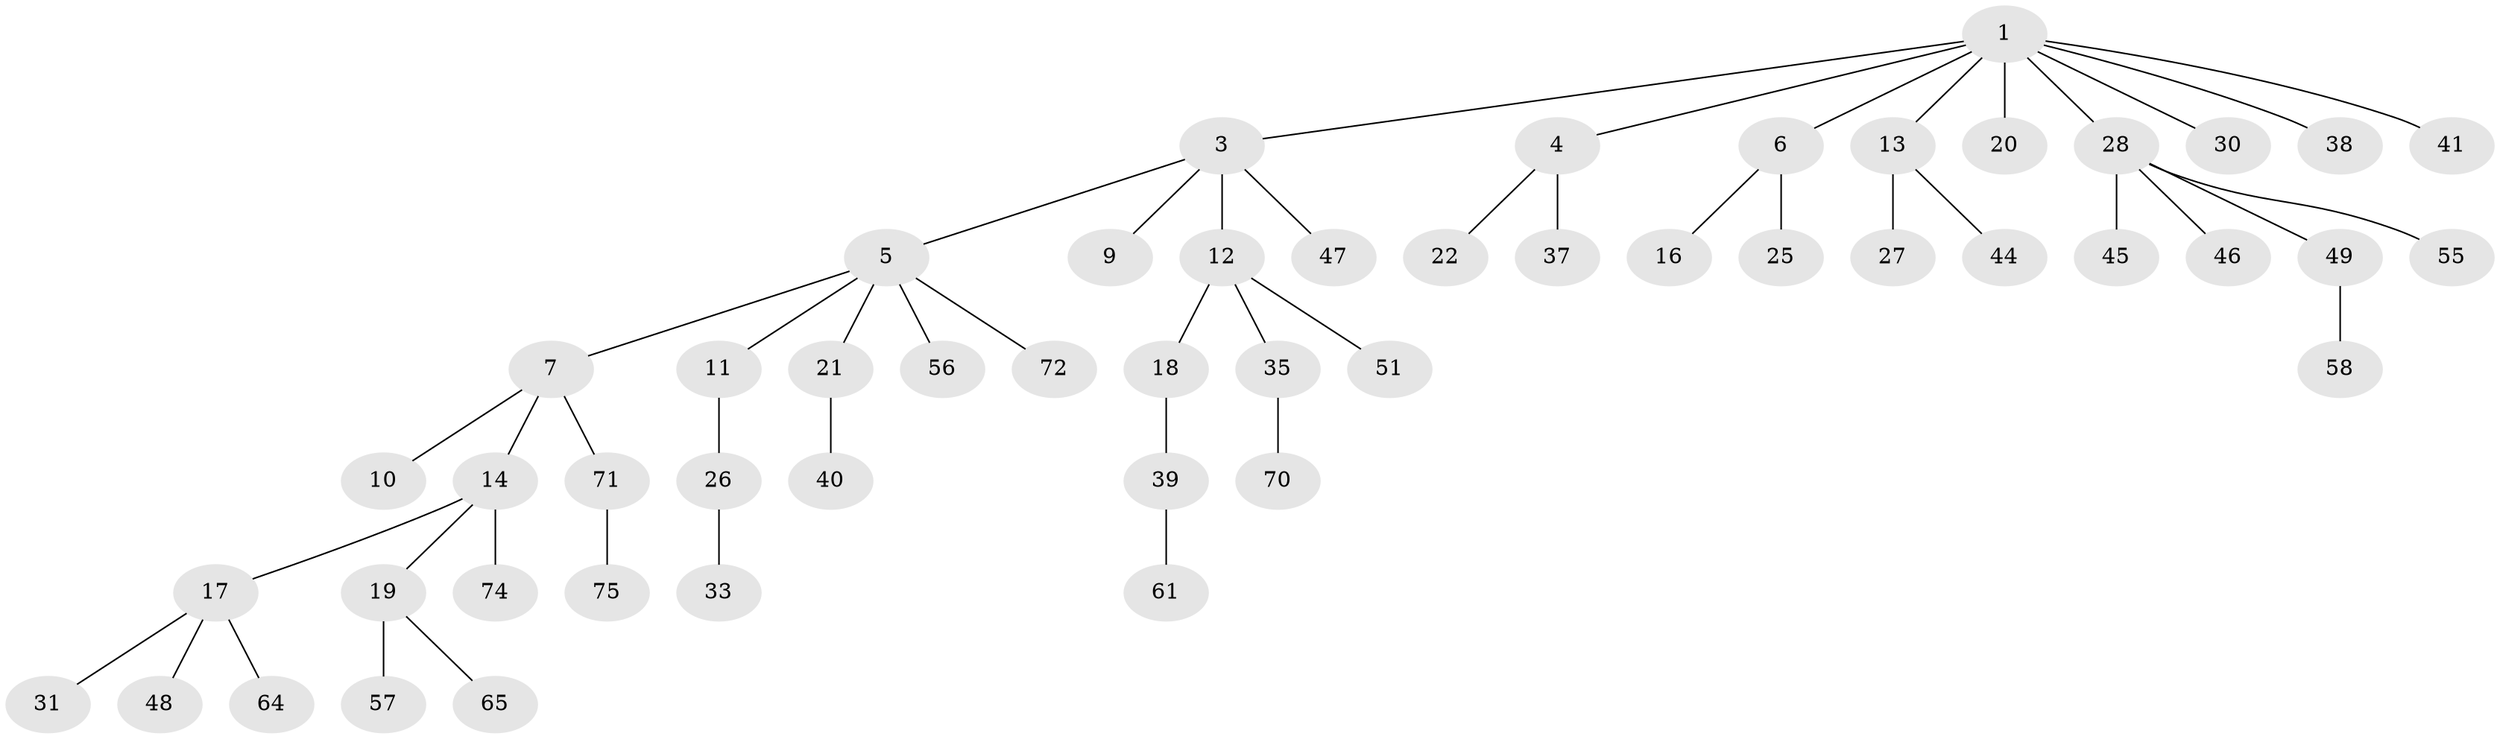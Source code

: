 // Generated by graph-tools (version 1.1) at 2025/52/02/27/25 19:52:11]
// undirected, 51 vertices, 50 edges
graph export_dot {
graph [start="1"]
  node [color=gray90,style=filled];
  1 [super="+2"];
  3 [super="+67"];
  4 [super="+32"];
  5 [super="+8"];
  6 [super="+29"];
  7 [super="+34"];
  9;
  10;
  11 [super="+23"];
  12 [super="+24"];
  13;
  14 [super="+15"];
  16;
  17 [super="+36"];
  18;
  19 [super="+62"];
  20;
  21 [super="+52"];
  22 [super="+43"];
  25;
  26 [super="+60"];
  27 [super="+63"];
  28 [super="+42"];
  30;
  31;
  33 [super="+50"];
  35;
  37 [super="+59"];
  38;
  39 [super="+53"];
  40;
  41 [super="+66"];
  44 [super="+68"];
  45;
  46;
  47;
  48;
  49 [super="+54"];
  51;
  55;
  56;
  57 [super="+76"];
  58;
  61 [super="+69"];
  64;
  65;
  70 [super="+73"];
  71;
  72;
  74;
  75;
  1 -- 6;
  1 -- 20;
  1 -- 28;
  1 -- 41;
  1 -- 3;
  1 -- 4;
  1 -- 38;
  1 -- 13;
  1 -- 30;
  3 -- 5;
  3 -- 9;
  3 -- 12;
  3 -- 47;
  4 -- 22;
  4 -- 37;
  5 -- 7;
  5 -- 56;
  5 -- 72;
  5 -- 21;
  5 -- 11;
  6 -- 16;
  6 -- 25;
  7 -- 10;
  7 -- 14;
  7 -- 71;
  11 -- 26;
  12 -- 18;
  12 -- 35;
  12 -- 51;
  13 -- 27;
  13 -- 44;
  14 -- 17;
  14 -- 74;
  14 -- 19;
  17 -- 31;
  17 -- 48;
  17 -- 64;
  18 -- 39;
  19 -- 57;
  19 -- 65;
  21 -- 40;
  26 -- 33;
  28 -- 55;
  28 -- 49;
  28 -- 45;
  28 -- 46;
  35 -- 70;
  39 -- 61;
  49 -- 58;
  71 -- 75;
}
